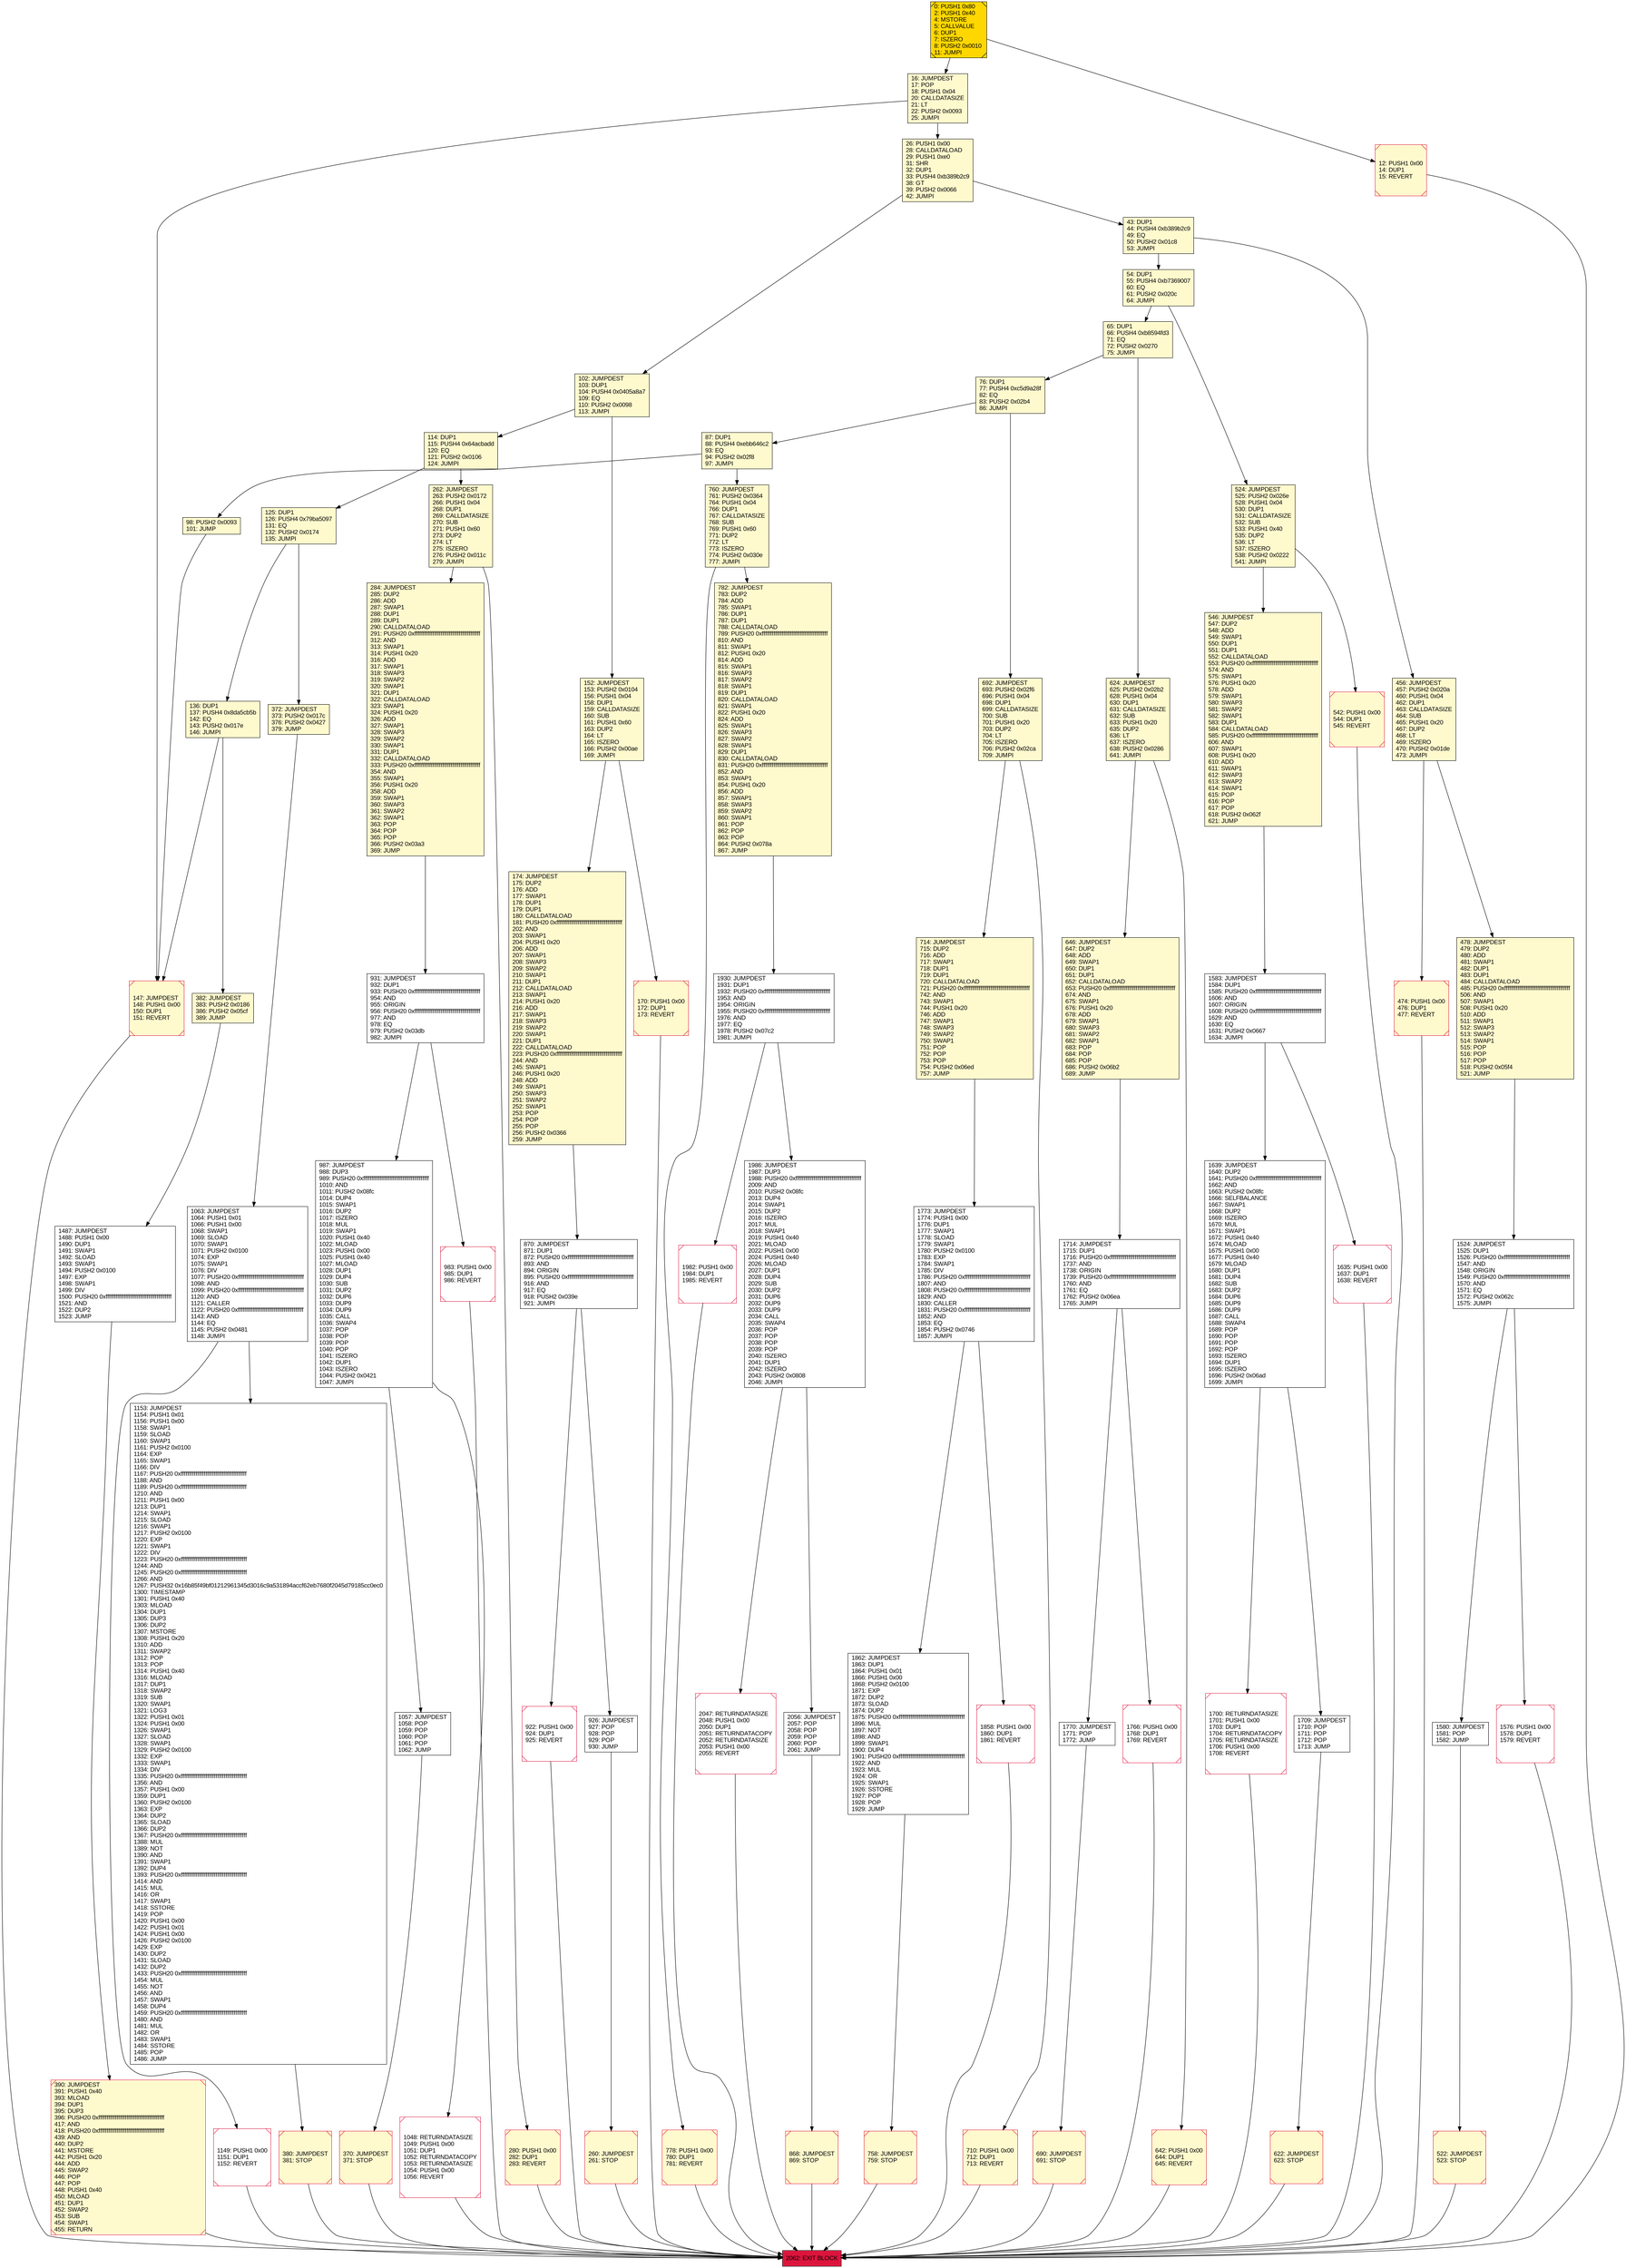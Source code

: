 digraph G {
bgcolor=transparent rankdir=UD;
node [shape=box style=filled color=black fillcolor=white fontname=arial fontcolor=black];
372 [label="372: JUMPDEST\l373: PUSH2 0x017c\l376: PUSH2 0x0427\l379: JUMP\l" fillcolor=lemonchiffon ];
382 [label="382: JUMPDEST\l383: PUSH2 0x0186\l386: PUSH2 0x05cf\l389: JUMP\l" fillcolor=lemonchiffon ];
1048 [label="1048: RETURNDATASIZE\l1049: PUSH1 0x00\l1051: DUP1\l1052: RETURNDATACOPY\l1053: RETURNDATASIZE\l1054: PUSH1 0x00\l1056: REVERT\l" shape=Msquare color=crimson ];
76 [label="76: DUP1\l77: PUSH4 0xc5d9a28f\l82: EQ\l83: PUSH2 0x02b4\l86: JUMPI\l" fillcolor=lemonchiffon ];
646 [label="646: JUMPDEST\l647: DUP2\l648: ADD\l649: SWAP1\l650: DUP1\l651: DUP1\l652: CALLDATALOAD\l653: PUSH20 0xffffffffffffffffffffffffffffffffffffffff\l674: AND\l675: SWAP1\l676: PUSH1 0x20\l678: ADD\l679: SWAP1\l680: SWAP3\l681: SWAP2\l682: SWAP1\l683: POP\l684: POP\l685: POP\l686: PUSH2 0x06b2\l689: JUMP\l" fillcolor=lemonchiffon ];
1930 [label="1930: JUMPDEST\l1931: DUP1\l1932: PUSH20 0xffffffffffffffffffffffffffffffffffffffff\l1953: AND\l1954: ORIGIN\l1955: PUSH20 0xffffffffffffffffffffffffffffffffffffffff\l1976: AND\l1977: EQ\l1978: PUSH2 0x07c2\l1981: JUMPI\l" ];
624 [label="624: JUMPDEST\l625: PUSH2 0x02b2\l628: PUSH1 0x04\l630: DUP1\l631: CALLDATASIZE\l632: SUB\l633: PUSH1 0x20\l635: DUP2\l636: LT\l637: ISZERO\l638: PUSH2 0x0286\l641: JUMPI\l" fillcolor=lemonchiffon ];
1576 [label="1576: PUSH1 0x00\l1578: DUP1\l1579: REVERT\l" shape=Msquare color=crimson ];
43 [label="43: DUP1\l44: PUSH4 0xb389b2c9\l49: EQ\l50: PUSH2 0x01c8\l53: JUMPI\l" fillcolor=lemonchiffon ];
170 [label="170: PUSH1 0x00\l172: DUP1\l173: REVERT\l" fillcolor=lemonchiffon shape=Msquare color=crimson ];
1580 [label="1580: JUMPDEST\l1581: POP\l1582: JUMP\l" ];
284 [label="284: JUMPDEST\l285: DUP2\l286: ADD\l287: SWAP1\l288: DUP1\l289: DUP1\l290: CALLDATALOAD\l291: PUSH20 0xffffffffffffffffffffffffffffffffffffffff\l312: AND\l313: SWAP1\l314: PUSH1 0x20\l316: ADD\l317: SWAP1\l318: SWAP3\l319: SWAP2\l320: SWAP1\l321: DUP1\l322: CALLDATALOAD\l323: SWAP1\l324: PUSH1 0x20\l326: ADD\l327: SWAP1\l328: SWAP3\l329: SWAP2\l330: SWAP1\l331: DUP1\l332: CALLDATALOAD\l333: PUSH20 0xffffffffffffffffffffffffffffffffffffffff\l354: AND\l355: SWAP1\l356: PUSH1 0x20\l358: ADD\l359: SWAP1\l360: SWAP3\l361: SWAP2\l362: SWAP1\l363: POP\l364: POP\l365: POP\l366: PUSH2 0x03a3\l369: JUMP\l" fillcolor=lemonchiffon ];
2062 [label="2062: EXIT BLOCK\l" fillcolor=crimson ];
260 [label="260: JUMPDEST\l261: STOP\l" fillcolor=lemonchiffon shape=Msquare color=crimson ];
147 [label="147: JUMPDEST\l148: PUSH1 0x00\l150: DUP1\l151: REVERT\l" fillcolor=lemonchiffon shape=Msquare color=crimson ];
87 [label="87: DUP1\l88: PUSH4 0xebb646c2\l93: EQ\l94: PUSH2 0x02f8\l97: JUMPI\l" fillcolor=lemonchiffon ];
0 [label="0: PUSH1 0x80\l2: PUSH1 0x40\l4: MSTORE\l5: CALLVALUE\l6: DUP1\l7: ISZERO\l8: PUSH2 0x0010\l11: JUMPI\l" fillcolor=lemonchiffon shape=Msquare fillcolor=gold ];
65 [label="65: DUP1\l66: PUSH4 0xb8594fd3\l71: EQ\l72: PUSH2 0x0270\l75: JUMPI\l" fillcolor=lemonchiffon ];
1639 [label="1639: JUMPDEST\l1640: DUP2\l1641: PUSH20 0xffffffffffffffffffffffffffffffffffffffff\l1662: AND\l1663: PUSH2 0x08fc\l1666: SELFBALANCE\l1667: SWAP1\l1668: DUP2\l1669: ISZERO\l1670: MUL\l1671: SWAP1\l1672: PUSH1 0x40\l1674: MLOAD\l1675: PUSH1 0x00\l1677: PUSH1 0x40\l1679: MLOAD\l1680: DUP1\l1681: DUP4\l1682: SUB\l1683: DUP2\l1684: DUP6\l1685: DUP9\l1686: DUP9\l1687: CALL\l1688: SWAP4\l1689: POP\l1690: POP\l1691: POP\l1692: POP\l1693: ISZERO\l1694: DUP1\l1695: ISZERO\l1696: PUSH2 0x06ad\l1699: JUMPI\l" ];
1986 [label="1986: JUMPDEST\l1987: DUP3\l1988: PUSH20 0xffffffffffffffffffffffffffffffffffffffff\l2009: AND\l2010: PUSH2 0x08fc\l2013: DUP4\l2014: SWAP1\l2015: DUP2\l2016: ISZERO\l2017: MUL\l2018: SWAP1\l2019: PUSH1 0x40\l2021: MLOAD\l2022: PUSH1 0x00\l2024: PUSH1 0x40\l2026: MLOAD\l2027: DUP1\l2028: DUP4\l2029: SUB\l2030: DUP2\l2031: DUP6\l2032: DUP9\l2033: DUP9\l2034: CALL\l2035: SWAP4\l2036: POP\l2037: POP\l2038: POP\l2039: POP\l2040: ISZERO\l2041: DUP1\l2042: ISZERO\l2043: PUSH2 0x0808\l2046: JUMPI\l" ];
714 [label="714: JUMPDEST\l715: DUP2\l716: ADD\l717: SWAP1\l718: DUP1\l719: DUP1\l720: CALLDATALOAD\l721: PUSH20 0xffffffffffffffffffffffffffffffffffffffff\l742: AND\l743: SWAP1\l744: PUSH1 0x20\l746: ADD\l747: SWAP1\l748: SWAP3\l749: SWAP2\l750: SWAP1\l751: POP\l752: POP\l753: POP\l754: PUSH2 0x06ed\l757: JUMP\l" fillcolor=lemonchiffon ];
125 [label="125: DUP1\l126: PUSH4 0x79ba5097\l131: EQ\l132: PUSH2 0x0174\l135: JUMPI\l" fillcolor=lemonchiffon ];
522 [label="522: JUMPDEST\l523: STOP\l" fillcolor=lemonchiffon shape=Msquare color=crimson ];
1982 [label="1982: PUSH1 0x00\l1984: DUP1\l1985: REVERT\l" shape=Msquare color=crimson ];
642 [label="642: PUSH1 0x00\l644: DUP1\l645: REVERT\l" fillcolor=lemonchiffon shape=Msquare color=crimson ];
690 [label="690: JUMPDEST\l691: STOP\l" fillcolor=lemonchiffon shape=Msquare color=crimson ];
546 [label="546: JUMPDEST\l547: DUP2\l548: ADD\l549: SWAP1\l550: DUP1\l551: DUP1\l552: CALLDATALOAD\l553: PUSH20 0xffffffffffffffffffffffffffffffffffffffff\l574: AND\l575: SWAP1\l576: PUSH1 0x20\l578: ADD\l579: SWAP1\l580: SWAP3\l581: SWAP2\l582: SWAP1\l583: DUP1\l584: CALLDATALOAD\l585: PUSH20 0xffffffffffffffffffffffffffffffffffffffff\l606: AND\l607: SWAP1\l608: PUSH1 0x20\l610: ADD\l611: SWAP1\l612: SWAP3\l613: SWAP2\l614: SWAP1\l615: POP\l616: POP\l617: POP\l618: PUSH2 0x062f\l621: JUMP\l" fillcolor=lemonchiffon ];
54 [label="54: DUP1\l55: PUSH4 0xb7369007\l60: EQ\l61: PUSH2 0x020c\l64: JUMPI\l" fillcolor=lemonchiffon ];
778 [label="778: PUSH1 0x00\l780: DUP1\l781: REVERT\l" fillcolor=lemonchiffon shape=Msquare color=crimson ];
12 [label="12: PUSH1 0x00\l14: DUP1\l15: REVERT\l" fillcolor=lemonchiffon shape=Msquare color=crimson ];
262 [label="262: JUMPDEST\l263: PUSH2 0x0172\l266: PUSH1 0x04\l268: DUP1\l269: CALLDATASIZE\l270: SUB\l271: PUSH1 0x60\l273: DUP2\l274: LT\l275: ISZERO\l276: PUSH2 0x011c\l279: JUMPI\l" fillcolor=lemonchiffon ];
136 [label="136: DUP1\l137: PUSH4 0x8da5cb5b\l142: EQ\l143: PUSH2 0x017e\l146: JUMPI\l" fillcolor=lemonchiffon ];
782 [label="782: JUMPDEST\l783: DUP2\l784: ADD\l785: SWAP1\l786: DUP1\l787: DUP1\l788: CALLDATALOAD\l789: PUSH20 0xffffffffffffffffffffffffffffffffffffffff\l810: AND\l811: SWAP1\l812: PUSH1 0x20\l814: ADD\l815: SWAP1\l816: SWAP3\l817: SWAP2\l818: SWAP1\l819: DUP1\l820: CALLDATALOAD\l821: SWAP1\l822: PUSH1 0x20\l824: ADD\l825: SWAP1\l826: SWAP3\l827: SWAP2\l828: SWAP1\l829: DUP1\l830: CALLDATALOAD\l831: PUSH20 0xffffffffffffffffffffffffffffffffffffffff\l852: AND\l853: SWAP1\l854: PUSH1 0x20\l856: ADD\l857: SWAP1\l858: SWAP3\l859: SWAP2\l860: SWAP1\l861: POP\l862: POP\l863: POP\l864: PUSH2 0x078a\l867: JUMP\l" fillcolor=lemonchiffon ];
524 [label="524: JUMPDEST\l525: PUSH2 0x026e\l528: PUSH1 0x04\l530: DUP1\l531: CALLDATASIZE\l532: SUB\l533: PUSH1 0x40\l535: DUP2\l536: LT\l537: ISZERO\l538: PUSH2 0x0222\l541: JUMPI\l" fillcolor=lemonchiffon ];
280 [label="280: PUSH1 0x00\l282: DUP1\l283: REVERT\l" fillcolor=lemonchiffon shape=Msquare color=crimson ];
1063 [label="1063: JUMPDEST\l1064: PUSH1 0x01\l1066: PUSH1 0x00\l1068: SWAP1\l1069: SLOAD\l1070: SWAP1\l1071: PUSH2 0x0100\l1074: EXP\l1075: SWAP1\l1076: DIV\l1077: PUSH20 0xffffffffffffffffffffffffffffffffffffffff\l1098: AND\l1099: PUSH20 0xffffffffffffffffffffffffffffffffffffffff\l1120: AND\l1121: CALLER\l1122: PUSH20 0xffffffffffffffffffffffffffffffffffffffff\l1143: AND\l1144: EQ\l1145: PUSH2 0x0481\l1148: JUMPI\l" ];
922 [label="922: PUSH1 0x00\l924: DUP1\l925: REVERT\l" shape=Msquare color=crimson ];
174 [label="174: JUMPDEST\l175: DUP2\l176: ADD\l177: SWAP1\l178: DUP1\l179: DUP1\l180: CALLDATALOAD\l181: PUSH20 0xffffffffffffffffffffffffffffffffffffffff\l202: AND\l203: SWAP1\l204: PUSH1 0x20\l206: ADD\l207: SWAP1\l208: SWAP3\l209: SWAP2\l210: SWAP1\l211: DUP1\l212: CALLDATALOAD\l213: SWAP1\l214: PUSH1 0x20\l216: ADD\l217: SWAP1\l218: SWAP3\l219: SWAP2\l220: SWAP1\l221: DUP1\l222: CALLDATALOAD\l223: PUSH20 0xffffffffffffffffffffffffffffffffffffffff\l244: AND\l245: SWAP1\l246: PUSH1 0x20\l248: ADD\l249: SWAP1\l250: SWAP3\l251: SWAP2\l252: SWAP1\l253: POP\l254: POP\l255: POP\l256: PUSH2 0x0366\l259: JUMP\l" fillcolor=lemonchiffon ];
760 [label="760: JUMPDEST\l761: PUSH2 0x0364\l764: PUSH1 0x04\l766: DUP1\l767: CALLDATASIZE\l768: SUB\l769: PUSH1 0x60\l771: DUP2\l772: LT\l773: ISZERO\l774: PUSH2 0x030e\l777: JUMPI\l" fillcolor=lemonchiffon ];
542 [label="542: PUSH1 0x00\l544: DUP1\l545: REVERT\l" fillcolor=lemonchiffon shape=Msquare color=crimson ];
1700 [label="1700: RETURNDATASIZE\l1701: PUSH1 0x00\l1703: DUP1\l1704: RETURNDATACOPY\l1705: RETURNDATASIZE\l1706: PUSH1 0x00\l1708: REVERT\l" shape=Msquare color=crimson ];
114 [label="114: DUP1\l115: PUSH4 0x64acbadd\l120: EQ\l121: PUSH2 0x0106\l124: JUMPI\l" fillcolor=lemonchiffon ];
1635 [label="1635: PUSH1 0x00\l1637: DUP1\l1638: REVERT\l" shape=Msquare color=crimson ];
1862 [label="1862: JUMPDEST\l1863: DUP1\l1864: PUSH1 0x01\l1866: PUSH1 0x00\l1868: PUSH2 0x0100\l1871: EXP\l1872: DUP2\l1873: SLOAD\l1874: DUP2\l1875: PUSH20 0xffffffffffffffffffffffffffffffffffffffff\l1896: MUL\l1897: NOT\l1898: AND\l1899: SWAP1\l1900: DUP4\l1901: PUSH20 0xffffffffffffffffffffffffffffffffffffffff\l1922: AND\l1923: MUL\l1924: OR\l1925: SWAP1\l1926: SSTORE\l1927: POP\l1928: POP\l1929: JUMP\l" ];
1524 [label="1524: JUMPDEST\l1525: DUP1\l1526: PUSH20 0xffffffffffffffffffffffffffffffffffffffff\l1547: AND\l1548: ORIGIN\l1549: PUSH20 0xffffffffffffffffffffffffffffffffffffffff\l1570: AND\l1571: EQ\l1572: PUSH2 0x062c\l1575: JUMPI\l" ];
2056 [label="2056: JUMPDEST\l2057: POP\l2058: POP\l2059: POP\l2060: POP\l2061: JUMP\l" ];
1766 [label="1766: PUSH1 0x00\l1768: DUP1\l1769: REVERT\l" shape=Msquare color=crimson ];
26 [label="26: PUSH1 0x00\l28: CALLDATALOAD\l29: PUSH1 0xe0\l31: SHR\l32: DUP1\l33: PUSH4 0xb389b2c9\l38: GT\l39: PUSH2 0x0066\l42: JUMPI\l" fillcolor=lemonchiffon ];
1709 [label="1709: JUMPDEST\l1710: POP\l1711: POP\l1712: POP\l1713: JUMP\l" ];
1770 [label="1770: JUMPDEST\l1771: POP\l1772: JUMP\l" ];
456 [label="456: JUMPDEST\l457: PUSH2 0x020a\l460: PUSH1 0x04\l462: DUP1\l463: CALLDATASIZE\l464: SUB\l465: PUSH1 0x20\l467: DUP2\l468: LT\l469: ISZERO\l470: PUSH2 0x01de\l473: JUMPI\l" fillcolor=lemonchiffon ];
390 [label="390: JUMPDEST\l391: PUSH1 0x40\l393: MLOAD\l394: DUP1\l395: DUP3\l396: PUSH20 0xffffffffffffffffffffffffffffffffffffffff\l417: AND\l418: PUSH20 0xffffffffffffffffffffffffffffffffffffffff\l439: AND\l440: DUP2\l441: MSTORE\l442: PUSH1 0x20\l444: ADD\l445: SWAP2\l446: POP\l447: POP\l448: PUSH1 0x40\l450: MLOAD\l451: DUP1\l452: SWAP2\l453: SUB\l454: SWAP1\l455: RETURN\l" fillcolor=lemonchiffon shape=Msquare color=crimson ];
870 [label="870: JUMPDEST\l871: DUP1\l872: PUSH20 0xffffffffffffffffffffffffffffffffffffffff\l893: AND\l894: ORIGIN\l895: PUSH20 0xffffffffffffffffffffffffffffffffffffffff\l916: AND\l917: EQ\l918: PUSH2 0x039e\l921: JUMPI\l" ];
1773 [label="1773: JUMPDEST\l1774: PUSH1 0x00\l1776: DUP1\l1777: SWAP1\l1778: SLOAD\l1779: SWAP1\l1780: PUSH2 0x0100\l1783: EXP\l1784: SWAP1\l1785: DIV\l1786: PUSH20 0xffffffffffffffffffffffffffffffffffffffff\l1807: AND\l1808: PUSH20 0xffffffffffffffffffffffffffffffffffffffff\l1829: AND\l1830: CALLER\l1831: PUSH20 0xffffffffffffffffffffffffffffffffffffffff\l1852: AND\l1853: EQ\l1854: PUSH2 0x0746\l1857: JUMPI\l" ];
692 [label="692: JUMPDEST\l693: PUSH2 0x02f6\l696: PUSH1 0x04\l698: DUP1\l699: CALLDATASIZE\l700: SUB\l701: PUSH1 0x20\l703: DUP2\l704: LT\l705: ISZERO\l706: PUSH2 0x02ca\l709: JUMPI\l" fillcolor=lemonchiffon ];
1149 [label="1149: PUSH1 0x00\l1151: DUP1\l1152: REVERT\l" shape=Msquare color=crimson ];
931 [label="931: JUMPDEST\l932: DUP1\l933: PUSH20 0xffffffffffffffffffffffffffffffffffffffff\l954: AND\l955: ORIGIN\l956: PUSH20 0xffffffffffffffffffffffffffffffffffffffff\l977: AND\l978: EQ\l979: PUSH2 0x03db\l982: JUMPI\l" ];
987 [label="987: JUMPDEST\l988: DUP3\l989: PUSH20 0xffffffffffffffffffffffffffffffffffffffff\l1010: AND\l1011: PUSH2 0x08fc\l1014: DUP4\l1015: SWAP1\l1016: DUP2\l1017: ISZERO\l1018: MUL\l1019: SWAP1\l1020: PUSH1 0x40\l1022: MLOAD\l1023: PUSH1 0x00\l1025: PUSH1 0x40\l1027: MLOAD\l1028: DUP1\l1029: DUP4\l1030: SUB\l1031: DUP2\l1032: DUP6\l1033: DUP9\l1034: DUP9\l1035: CALL\l1036: SWAP4\l1037: POP\l1038: POP\l1039: POP\l1040: POP\l1041: ISZERO\l1042: DUP1\l1043: ISZERO\l1044: PUSH2 0x0421\l1047: JUMPI\l" ];
758 [label="758: JUMPDEST\l759: STOP\l" fillcolor=lemonchiffon shape=Msquare color=crimson ];
1858 [label="1858: PUSH1 0x00\l1860: DUP1\l1861: REVERT\l" shape=Msquare color=crimson ];
2047 [label="2047: RETURNDATASIZE\l2048: PUSH1 0x00\l2050: DUP1\l2051: RETURNDATACOPY\l2052: RETURNDATASIZE\l2053: PUSH1 0x00\l2055: REVERT\l" shape=Msquare color=crimson ];
370 [label="370: JUMPDEST\l371: STOP\l" fillcolor=lemonchiffon shape=Msquare color=crimson ];
710 [label="710: PUSH1 0x00\l712: DUP1\l713: REVERT\l" fillcolor=lemonchiffon shape=Msquare color=crimson ];
380 [label="380: JUMPDEST\l381: STOP\l" fillcolor=lemonchiffon shape=Msquare color=crimson ];
478 [label="478: JUMPDEST\l479: DUP2\l480: ADD\l481: SWAP1\l482: DUP1\l483: DUP1\l484: CALLDATALOAD\l485: PUSH20 0xffffffffffffffffffffffffffffffffffffffff\l506: AND\l507: SWAP1\l508: PUSH1 0x20\l510: ADD\l511: SWAP1\l512: SWAP3\l513: SWAP2\l514: SWAP1\l515: POP\l516: POP\l517: POP\l518: PUSH2 0x05f4\l521: JUMP\l" fillcolor=lemonchiffon ];
1153 [label="1153: JUMPDEST\l1154: PUSH1 0x01\l1156: PUSH1 0x00\l1158: SWAP1\l1159: SLOAD\l1160: SWAP1\l1161: PUSH2 0x0100\l1164: EXP\l1165: SWAP1\l1166: DIV\l1167: PUSH20 0xffffffffffffffffffffffffffffffffffffffff\l1188: AND\l1189: PUSH20 0xffffffffffffffffffffffffffffffffffffffff\l1210: AND\l1211: PUSH1 0x00\l1213: DUP1\l1214: SWAP1\l1215: SLOAD\l1216: SWAP1\l1217: PUSH2 0x0100\l1220: EXP\l1221: SWAP1\l1222: DIV\l1223: PUSH20 0xffffffffffffffffffffffffffffffffffffffff\l1244: AND\l1245: PUSH20 0xffffffffffffffffffffffffffffffffffffffff\l1266: AND\l1267: PUSH32 0x16b85f49bf01212961345d3016c9a531894accf62eb7680f2045d79185cc0ec0\l1300: TIMESTAMP\l1301: PUSH1 0x40\l1303: MLOAD\l1304: DUP1\l1305: DUP3\l1306: DUP2\l1307: MSTORE\l1308: PUSH1 0x20\l1310: ADD\l1311: SWAP2\l1312: POP\l1313: POP\l1314: PUSH1 0x40\l1316: MLOAD\l1317: DUP1\l1318: SWAP2\l1319: SUB\l1320: SWAP1\l1321: LOG3\l1322: PUSH1 0x01\l1324: PUSH1 0x00\l1326: SWAP1\l1327: SLOAD\l1328: SWAP1\l1329: PUSH2 0x0100\l1332: EXP\l1333: SWAP1\l1334: DIV\l1335: PUSH20 0xffffffffffffffffffffffffffffffffffffffff\l1356: AND\l1357: PUSH1 0x00\l1359: DUP1\l1360: PUSH2 0x0100\l1363: EXP\l1364: DUP2\l1365: SLOAD\l1366: DUP2\l1367: PUSH20 0xffffffffffffffffffffffffffffffffffffffff\l1388: MUL\l1389: NOT\l1390: AND\l1391: SWAP1\l1392: DUP4\l1393: PUSH20 0xffffffffffffffffffffffffffffffffffffffff\l1414: AND\l1415: MUL\l1416: OR\l1417: SWAP1\l1418: SSTORE\l1419: POP\l1420: PUSH1 0x00\l1422: PUSH1 0x01\l1424: PUSH1 0x00\l1426: PUSH2 0x0100\l1429: EXP\l1430: DUP2\l1431: SLOAD\l1432: DUP2\l1433: PUSH20 0xffffffffffffffffffffffffffffffffffffffff\l1454: MUL\l1455: NOT\l1456: AND\l1457: SWAP1\l1458: DUP4\l1459: PUSH20 0xffffffffffffffffffffffffffffffffffffffff\l1480: AND\l1481: MUL\l1482: OR\l1483: SWAP1\l1484: SSTORE\l1485: POP\l1486: JUMP\l" ];
98 [label="98: PUSH2 0x0093\l101: JUMP\l" fillcolor=lemonchiffon ];
1583 [label="1583: JUMPDEST\l1584: DUP1\l1585: PUSH20 0xffffffffffffffffffffffffffffffffffffffff\l1606: AND\l1607: ORIGIN\l1608: PUSH20 0xffffffffffffffffffffffffffffffffffffffff\l1629: AND\l1630: EQ\l1631: PUSH2 0x0667\l1634: JUMPI\l" ];
16 [label="16: JUMPDEST\l17: POP\l18: PUSH1 0x04\l20: CALLDATASIZE\l21: LT\l22: PUSH2 0x0093\l25: JUMPI\l" fillcolor=lemonchiffon ];
1057 [label="1057: JUMPDEST\l1058: POP\l1059: POP\l1060: POP\l1061: POP\l1062: JUMP\l" ];
868 [label="868: JUMPDEST\l869: STOP\l" fillcolor=lemonchiffon shape=Msquare color=crimson ];
102 [label="102: JUMPDEST\l103: DUP1\l104: PUSH4 0x0405a8a7\l109: EQ\l110: PUSH2 0x0098\l113: JUMPI\l" fillcolor=lemonchiffon ];
983 [label="983: PUSH1 0x00\l985: DUP1\l986: REVERT\l" shape=Msquare color=crimson ];
152 [label="152: JUMPDEST\l153: PUSH2 0x0104\l156: PUSH1 0x04\l158: DUP1\l159: CALLDATASIZE\l160: SUB\l161: PUSH1 0x60\l163: DUP2\l164: LT\l165: ISZERO\l166: PUSH2 0x00ae\l169: JUMPI\l" fillcolor=lemonchiffon ];
1487 [label="1487: JUMPDEST\l1488: PUSH1 0x00\l1490: DUP1\l1491: SWAP1\l1492: SLOAD\l1493: SWAP1\l1494: PUSH2 0x0100\l1497: EXP\l1498: SWAP1\l1499: DIV\l1500: PUSH20 0xffffffffffffffffffffffffffffffffffffffff\l1521: AND\l1522: DUP2\l1523: JUMP\l" ];
622 [label="622: JUMPDEST\l623: STOP\l" fillcolor=lemonchiffon shape=Msquare color=crimson ];
474 [label="474: PUSH1 0x00\l476: DUP1\l477: REVERT\l" fillcolor=lemonchiffon shape=Msquare color=crimson ];
1714 [label="1714: JUMPDEST\l1715: DUP1\l1716: PUSH20 0xffffffffffffffffffffffffffffffffffffffff\l1737: AND\l1738: ORIGIN\l1739: PUSH20 0xffffffffffffffffffffffffffffffffffffffff\l1760: AND\l1761: EQ\l1762: PUSH2 0x06ea\l1765: JUMPI\l" ];
926 [label="926: JUMPDEST\l927: POP\l928: POP\l929: POP\l930: JUMP\l" ];
931 -> 987;
170 -> 2062;
524 -> 542;
1048 -> 2062;
624 -> 646;
1982 -> 2062;
1773 -> 1862;
1930 -> 1982;
76 -> 87;
524 -> 546;
125 -> 372;
262 -> 284;
16 -> 26;
87 -> 760;
690 -> 2062;
624 -> 642;
931 -> 983;
478 -> 1524;
1487 -> 390;
642 -> 2062;
1583 -> 1635;
125 -> 136;
987 -> 1057;
1714 -> 1770;
922 -> 2062;
1773 -> 1858;
136 -> 147;
26 -> 102;
456 -> 478;
546 -> 1583;
1766 -> 2062;
1524 -> 1576;
284 -> 931;
1063 -> 1153;
1639 -> 1709;
987 -> 1048;
43 -> 456;
114 -> 125;
710 -> 2062;
758 -> 2062;
474 -> 2062;
0 -> 16;
983 -> 2062;
1986 -> 2047;
98 -> 147;
1153 -> 380;
1576 -> 2062;
1057 -> 370;
760 -> 782;
102 -> 152;
522 -> 2062;
65 -> 624;
262 -> 280;
760 -> 778;
1580 -> 522;
147 -> 2062;
1930 -> 1986;
54 -> 524;
260 -> 2062;
65 -> 76;
43 -> 54;
1862 -> 758;
12 -> 2062;
778 -> 2062;
1639 -> 1700;
870 -> 926;
136 -> 382;
456 -> 474;
692 -> 710;
54 -> 65;
542 -> 2062;
1700 -> 2062;
782 -> 1930;
0 -> 12;
1709 -> 622;
2056 -> 868;
102 -> 114;
280 -> 2062;
1714 -> 1766;
372 -> 1063;
26 -> 43;
152 -> 174;
692 -> 714;
714 -> 1773;
1635 -> 2062;
1524 -> 1580;
76 -> 692;
1149 -> 2062;
1986 -> 2056;
390 -> 2062;
380 -> 2062;
1063 -> 1149;
370 -> 2062;
174 -> 870;
2047 -> 2062;
1770 -> 690;
114 -> 262;
870 -> 922;
1858 -> 2062;
926 -> 260;
152 -> 170;
87 -> 98;
622 -> 2062;
1583 -> 1639;
16 -> 147;
646 -> 1714;
382 -> 1487;
868 -> 2062;
}